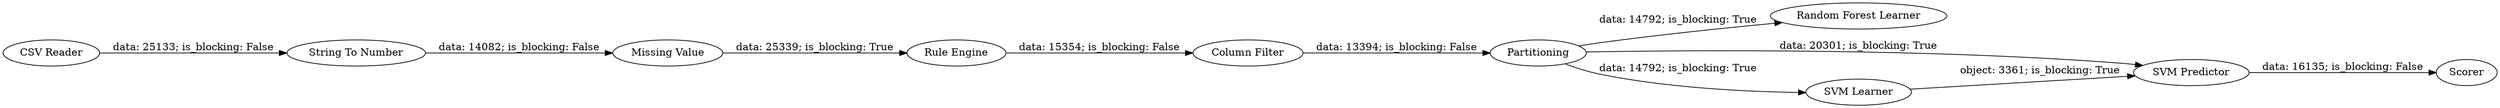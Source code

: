 digraph {
	"3614425204527331031_4" [label="String To Number"]
	"3614425204527331031_3" [label="Missing Value"]
	"3614425204527331031_6" [label=Partitioning]
	"3614425204527331031_11" [label="Random Forest Learner"]
	"3614425204527331031_9" [label="SVM Predictor"]
	"3614425204527331031_1" [label="CSV Reader"]
	"3614425204527331031_7" [label="Column Filter"]
	"3614425204527331031_2" [label="Rule Engine"]
	"3614425204527331031_10" [label=Scorer]
	"3614425204527331031_8" [label="SVM Learner"]
	"3614425204527331031_6" -> "3614425204527331031_11" [label="data: 14792; is_blocking: True"]
	"3614425204527331031_1" -> "3614425204527331031_4" [label="data: 25133; is_blocking: False"]
	"3614425204527331031_3" -> "3614425204527331031_2" [label="data: 25339; is_blocking: True"]
	"3614425204527331031_2" -> "3614425204527331031_7" [label="data: 15354; is_blocking: False"]
	"3614425204527331031_6" -> "3614425204527331031_8" [label="data: 14792; is_blocking: True"]
	"3614425204527331031_9" -> "3614425204527331031_10" [label="data: 16135; is_blocking: False"]
	"3614425204527331031_4" -> "3614425204527331031_3" [label="data: 14082; is_blocking: False"]
	"3614425204527331031_7" -> "3614425204527331031_6" [label="data: 13394; is_blocking: False"]
	"3614425204527331031_6" -> "3614425204527331031_9" [label="data: 20301; is_blocking: True"]
	"3614425204527331031_8" -> "3614425204527331031_9" [label="object: 3361; is_blocking: True"]
	rankdir=LR
}
